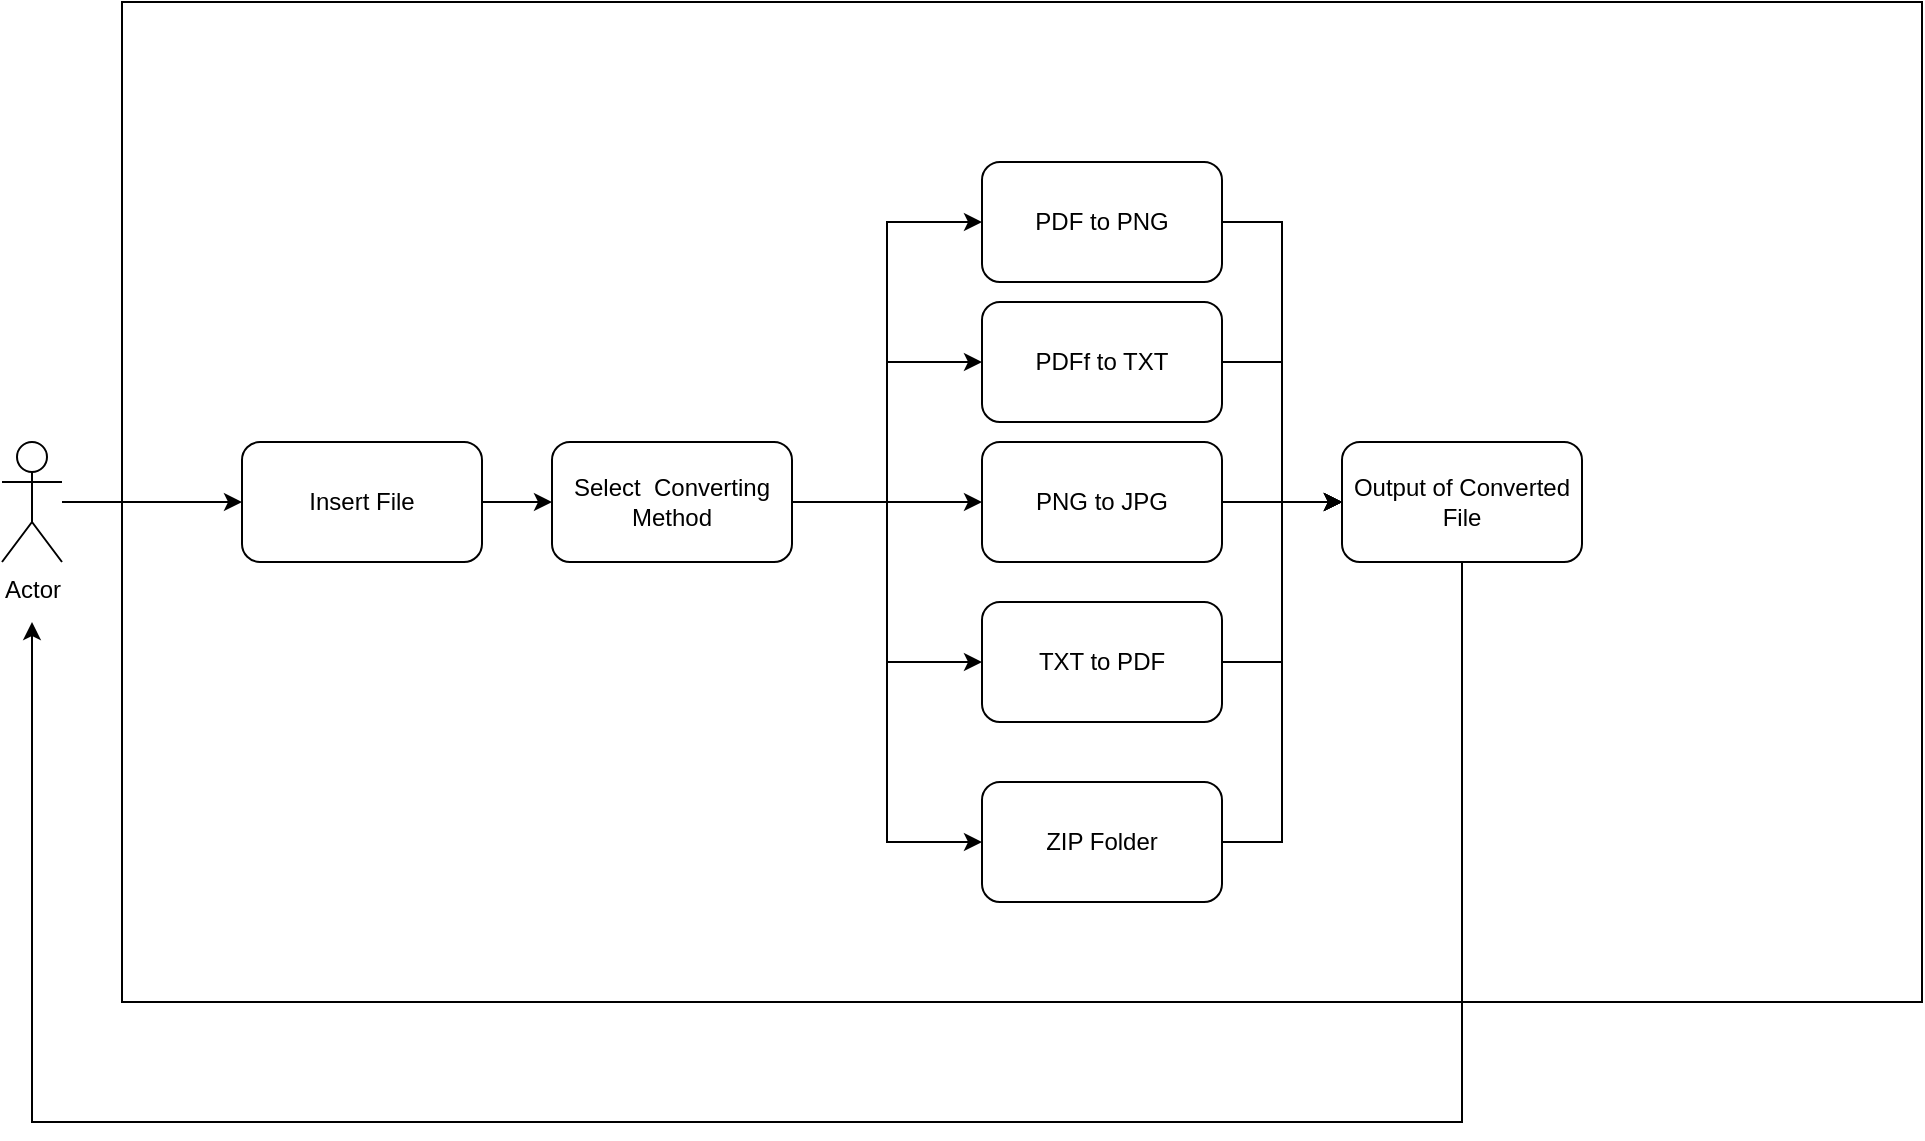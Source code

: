 <mxfile version="16.4.8" type="device"><diagram id="Q4BzV754RQa0bH8SsDje" name="Page-1"><mxGraphModel dx="1662" dy="886" grid="1" gridSize="10" guides="1" tooltips="1" connect="1" arrows="1" fold="1" page="1" pageScale="1" pageWidth="850" pageHeight="1100" math="0" shadow="0"><root><mxCell id="0"/><mxCell id="1" parent="0"/><mxCell id="QvqRHV4txb-8WPl2vKnf-2" value="" style="rounded=0;whiteSpace=wrap;html=1;" vertex="1" parent="1"><mxGeometry x="150" y="90" width="900" height="500" as="geometry"/></mxCell><mxCell id="QvqRHV4txb-8WPl2vKnf-5" style="edgeStyle=orthogonalEdgeStyle;rounded=0;orthogonalLoop=1;jettySize=auto;html=1;" edge="1" parent="1" source="QvqRHV4txb-8WPl2vKnf-3" target="QvqRHV4txb-8WPl2vKnf-4"><mxGeometry relative="1" as="geometry"/></mxCell><mxCell id="QvqRHV4txb-8WPl2vKnf-3" value="Actor" style="shape=umlActor;verticalLabelPosition=bottom;verticalAlign=top;html=1;outlineConnect=0;" vertex="1" parent="1"><mxGeometry x="90" y="310" width="30" height="60" as="geometry"/></mxCell><mxCell id="QvqRHV4txb-8WPl2vKnf-24" style="edgeStyle=orthogonalEdgeStyle;rounded=0;orthogonalLoop=1;jettySize=auto;html=1;entryX=0;entryY=0.5;entryDx=0;entryDy=0;" edge="1" parent="1" source="QvqRHV4txb-8WPl2vKnf-4" target="QvqRHV4txb-8WPl2vKnf-6"><mxGeometry relative="1" as="geometry"/></mxCell><mxCell id="QvqRHV4txb-8WPl2vKnf-4" value="Insert File" style="rounded=1;whiteSpace=wrap;html=1;" vertex="1" parent="1"><mxGeometry x="210" y="310" width="120" height="60" as="geometry"/></mxCell><mxCell id="QvqRHV4txb-8WPl2vKnf-12" style="edgeStyle=orthogonalEdgeStyle;rounded=0;orthogonalLoop=1;jettySize=auto;html=1;entryX=0;entryY=0.5;entryDx=0;entryDy=0;" edge="1" parent="1" source="QvqRHV4txb-8WPl2vKnf-6" target="QvqRHV4txb-8WPl2vKnf-9"><mxGeometry relative="1" as="geometry"/></mxCell><mxCell id="QvqRHV4txb-8WPl2vKnf-13" style="edgeStyle=orthogonalEdgeStyle;rounded=0;orthogonalLoop=1;jettySize=auto;html=1;entryX=0;entryY=0.5;entryDx=0;entryDy=0;" edge="1" parent="1" source="QvqRHV4txb-8WPl2vKnf-6" target="QvqRHV4txb-8WPl2vKnf-8"><mxGeometry relative="1" as="geometry"/></mxCell><mxCell id="QvqRHV4txb-8WPl2vKnf-14" style="edgeStyle=orthogonalEdgeStyle;rounded=0;orthogonalLoop=1;jettySize=auto;html=1;entryX=0;entryY=0.5;entryDx=0;entryDy=0;" edge="1" parent="1" source="QvqRHV4txb-8WPl2vKnf-6" target="QvqRHV4txb-8WPl2vKnf-7"><mxGeometry relative="1" as="geometry"/></mxCell><mxCell id="QvqRHV4txb-8WPl2vKnf-15" style="edgeStyle=orthogonalEdgeStyle;rounded=0;orthogonalLoop=1;jettySize=auto;html=1;entryX=0;entryY=0.5;entryDx=0;entryDy=0;" edge="1" parent="1" source="QvqRHV4txb-8WPl2vKnf-6" target="QvqRHV4txb-8WPl2vKnf-10"><mxGeometry relative="1" as="geometry"/></mxCell><mxCell id="QvqRHV4txb-8WPl2vKnf-16" style="edgeStyle=orthogonalEdgeStyle;rounded=0;orthogonalLoop=1;jettySize=auto;html=1;entryX=0;entryY=0.5;entryDx=0;entryDy=0;" edge="1" parent="1" source="QvqRHV4txb-8WPl2vKnf-6" target="QvqRHV4txb-8WPl2vKnf-11"><mxGeometry relative="1" as="geometry"/></mxCell><mxCell id="QvqRHV4txb-8WPl2vKnf-6" value="Select&amp;nbsp; Converting Method" style="rounded=1;whiteSpace=wrap;html=1;" vertex="1" parent="1"><mxGeometry x="365" y="310" width="120" height="60" as="geometry"/></mxCell><mxCell id="QvqRHV4txb-8WPl2vKnf-18" style="edgeStyle=orthogonalEdgeStyle;rounded=0;orthogonalLoop=1;jettySize=auto;html=1;entryX=0;entryY=0.5;entryDx=0;entryDy=0;" edge="1" parent="1" source="QvqRHV4txb-8WPl2vKnf-7" target="QvqRHV4txb-8WPl2vKnf-17"><mxGeometry relative="1" as="geometry"/></mxCell><mxCell id="QvqRHV4txb-8WPl2vKnf-7" value="PDF to PNG" style="rounded=1;whiteSpace=wrap;html=1;" vertex="1" parent="1"><mxGeometry x="580" y="170" width="120" height="60" as="geometry"/></mxCell><mxCell id="QvqRHV4txb-8WPl2vKnf-19" style="edgeStyle=orthogonalEdgeStyle;rounded=0;orthogonalLoop=1;jettySize=auto;html=1;entryX=0;entryY=0.5;entryDx=0;entryDy=0;" edge="1" parent="1" source="QvqRHV4txb-8WPl2vKnf-8" target="QvqRHV4txb-8WPl2vKnf-17"><mxGeometry relative="1" as="geometry"/></mxCell><mxCell id="QvqRHV4txb-8WPl2vKnf-8" value="PDFf to TXT" style="rounded=1;whiteSpace=wrap;html=1;" vertex="1" parent="1"><mxGeometry x="580" y="240" width="120" height="60" as="geometry"/></mxCell><mxCell id="QvqRHV4txb-8WPl2vKnf-20" style="edgeStyle=orthogonalEdgeStyle;rounded=0;orthogonalLoop=1;jettySize=auto;html=1;" edge="1" parent="1" source="QvqRHV4txb-8WPl2vKnf-9"><mxGeometry relative="1" as="geometry"><mxPoint x="760" y="340" as="targetPoint"/></mxGeometry></mxCell><mxCell id="QvqRHV4txb-8WPl2vKnf-9" value="PNG to JPG" style="rounded=1;whiteSpace=wrap;html=1;" vertex="1" parent="1"><mxGeometry x="580" y="310" width="120" height="60" as="geometry"/></mxCell><mxCell id="QvqRHV4txb-8WPl2vKnf-21" style="edgeStyle=orthogonalEdgeStyle;rounded=0;orthogonalLoop=1;jettySize=auto;html=1;entryX=0;entryY=0.5;entryDx=0;entryDy=0;" edge="1" parent="1" source="QvqRHV4txb-8WPl2vKnf-10" target="QvqRHV4txb-8WPl2vKnf-17"><mxGeometry relative="1" as="geometry"/></mxCell><mxCell id="QvqRHV4txb-8WPl2vKnf-10" value="TXT to PDF" style="rounded=1;whiteSpace=wrap;html=1;" vertex="1" parent="1"><mxGeometry x="580" y="390" width="120" height="60" as="geometry"/></mxCell><mxCell id="QvqRHV4txb-8WPl2vKnf-22" style="edgeStyle=orthogonalEdgeStyle;rounded=0;orthogonalLoop=1;jettySize=auto;html=1;entryX=0;entryY=0.5;entryDx=0;entryDy=0;" edge="1" parent="1" source="QvqRHV4txb-8WPl2vKnf-11" target="QvqRHV4txb-8WPl2vKnf-17"><mxGeometry relative="1" as="geometry"/></mxCell><mxCell id="QvqRHV4txb-8WPl2vKnf-11" value="ZIP Folder" style="rounded=1;whiteSpace=wrap;html=1;" vertex="1" parent="1"><mxGeometry x="580" y="480" width="120" height="60" as="geometry"/></mxCell><mxCell id="QvqRHV4txb-8WPl2vKnf-23" style="edgeStyle=orthogonalEdgeStyle;rounded=0;orthogonalLoop=1;jettySize=auto;html=1;" edge="1" parent="1" source="QvqRHV4txb-8WPl2vKnf-17"><mxGeometry relative="1" as="geometry"><mxPoint x="105" y="400" as="targetPoint"/><Array as="points"><mxPoint x="820" y="650"/><mxPoint x="105" y="650"/></Array></mxGeometry></mxCell><mxCell id="QvqRHV4txb-8WPl2vKnf-17" value="Output of Converted File" style="rounded=1;whiteSpace=wrap;html=1;" vertex="1" parent="1"><mxGeometry x="760" y="310" width="120" height="60" as="geometry"/></mxCell></root></mxGraphModel></diagram></mxfile>